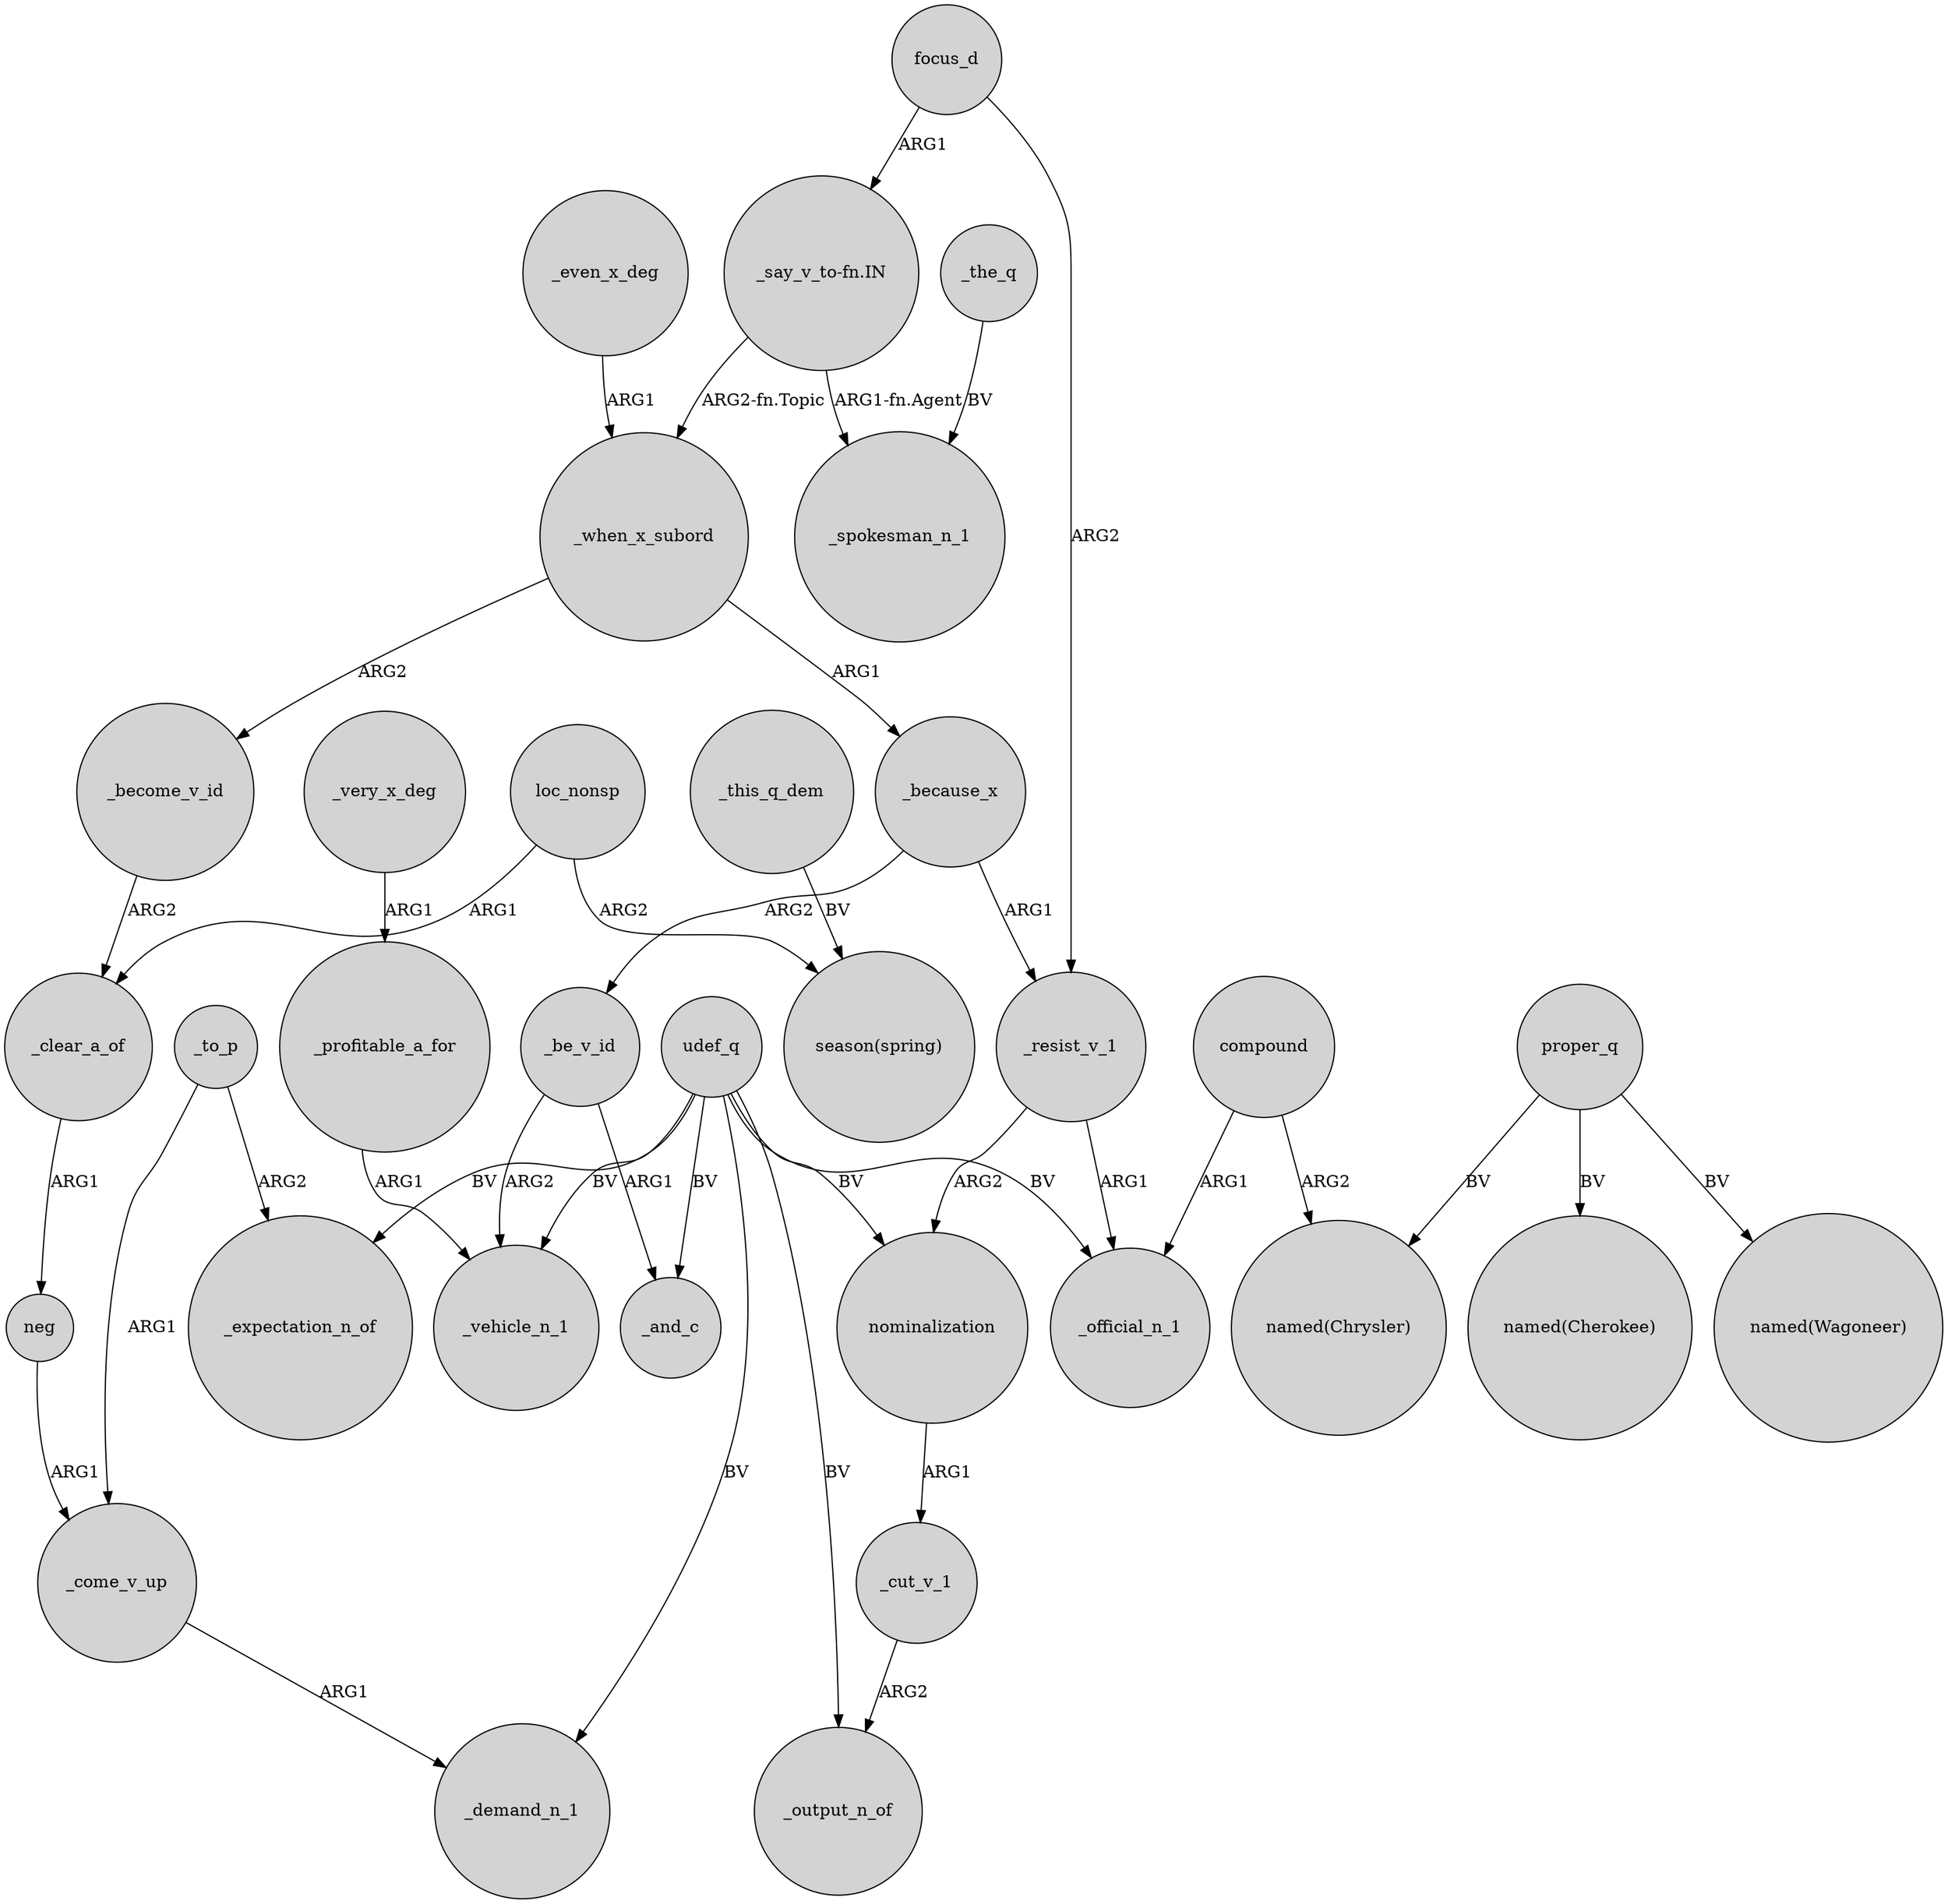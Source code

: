 digraph {
	node [shape=circle style=filled]
	neg -> _come_v_up [label=ARG1]
	_resist_v_1 -> _official_n_1 [label=ARG1]
	_to_p -> _expectation_n_of [label=ARG2]
	_even_x_deg -> _when_x_subord [label=ARG1]
	_to_p -> _come_v_up [label=ARG1]
	_be_v_id -> _vehicle_n_1 [label=ARG2]
	loc_nonsp -> "season(spring)" [label=ARG2]
	_very_x_deg -> _profitable_a_for [label=ARG1]
	nominalization -> _cut_v_1 [label=ARG1]
	_be_v_id -> _and_c [label=ARG1]
	proper_q -> "named(Wagoneer)" [label=BV]
	udef_q -> _output_n_of [label=BV]
	udef_q -> _vehicle_n_1 [label=BV]
	proper_q -> "named(Chrysler)" [label=BV]
	"_say_v_to-fn.IN" -> _spokesman_n_1 [label="ARG1-fn.Agent"]
	_become_v_id -> _clear_a_of [label=ARG2]
	_this_q_dem -> "season(spring)" [label=BV]
	compound -> "named(Chrysler)" [label=ARG2]
	proper_q -> "named(Cherokee)" [label=BV]
	"_say_v_to-fn.IN" -> _when_x_subord [label="ARG2-fn.Topic"]
	_cut_v_1 -> _output_n_of [label=ARG2]
	udef_q -> _official_n_1 [label=BV]
	_when_x_subord -> _because_x [label=ARG1]
	udef_q -> _demand_n_1 [label=BV]
	loc_nonsp -> _clear_a_of [label=ARG1]
	udef_q -> nominalization [label=BV]
	_when_x_subord -> _become_v_id [label=ARG2]
	_come_v_up -> _demand_n_1 [label=ARG1]
	_because_x -> _be_v_id [label=ARG2]
	compound -> _official_n_1 [label=ARG1]
	_resist_v_1 -> nominalization [label=ARG2]
	_the_q -> _spokesman_n_1 [label=BV]
	udef_q -> _and_c [label=BV]
	_clear_a_of -> neg [label=ARG1]
	_because_x -> _resist_v_1 [label=ARG1]
	focus_d -> _resist_v_1 [label=ARG2]
	udef_q -> _expectation_n_of [label=BV]
	_profitable_a_for -> _vehicle_n_1 [label=ARG1]
	focus_d -> "_say_v_to-fn.IN" [label=ARG1]
}
